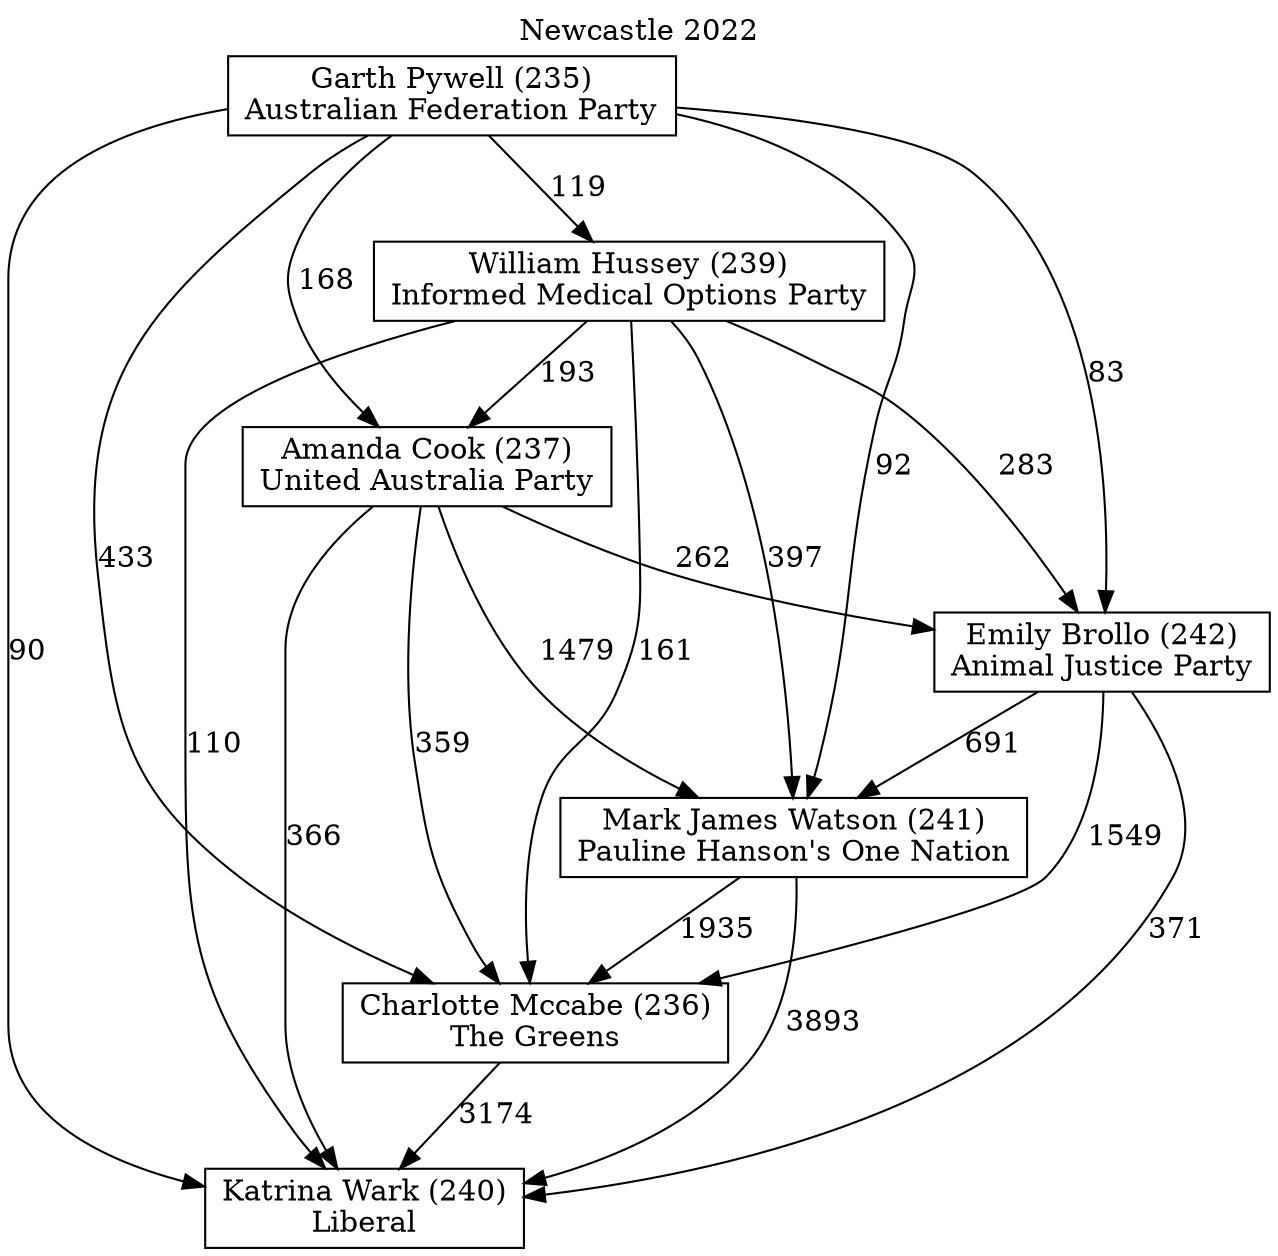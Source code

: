 // House preference flow
digraph "Katrina Wark (240)_Newcastle_2022" {
	graph [label="Newcastle 2022" labelloc=t mclimit=10]
	node [shape=box]
	"Katrina Wark (240)" [label="Katrina Wark (240)
Liberal"]
	"Charlotte Mccabe (236)" [label="Charlotte Mccabe (236)
The Greens"]
	"Mark James Watson (241)" [label="Mark James Watson (241)
Pauline Hanson's One Nation"]
	"Emily Brollo (242)" [label="Emily Brollo (242)
Animal Justice Party"]
	"Amanda Cook (237)" [label="Amanda Cook (237)
United Australia Party"]
	"William Hussey (239)" [label="William Hussey (239)
Informed Medical Options Party"]
	"Garth Pywell (235)" [label="Garth Pywell (235)
Australian Federation Party"]
	"Charlotte Mccabe (236)" -> "Katrina Wark (240)" [label=3174]
	"Mark James Watson (241)" -> "Charlotte Mccabe (236)" [label=1935]
	"Emily Brollo (242)" -> "Mark James Watson (241)" [label=691]
	"Amanda Cook (237)" -> "Emily Brollo (242)" [label=262]
	"William Hussey (239)" -> "Amanda Cook (237)" [label=193]
	"Garth Pywell (235)" -> "William Hussey (239)" [label=119]
	"Mark James Watson (241)" -> "Katrina Wark (240)" [label=3893]
	"Emily Brollo (242)" -> "Katrina Wark (240)" [label=371]
	"Amanda Cook (237)" -> "Katrina Wark (240)" [label=366]
	"William Hussey (239)" -> "Katrina Wark (240)" [label=110]
	"Garth Pywell (235)" -> "Katrina Wark (240)" [label=90]
	"Garth Pywell (235)" -> "Amanda Cook (237)" [label=168]
	"William Hussey (239)" -> "Emily Brollo (242)" [label=283]
	"Garth Pywell (235)" -> "Emily Brollo (242)" [label=83]
	"Amanda Cook (237)" -> "Mark James Watson (241)" [label=1479]
	"William Hussey (239)" -> "Mark James Watson (241)" [label=397]
	"Garth Pywell (235)" -> "Mark James Watson (241)" [label=92]
	"Emily Brollo (242)" -> "Charlotte Mccabe (236)" [label=1549]
	"Amanda Cook (237)" -> "Charlotte Mccabe (236)" [label=359]
	"William Hussey (239)" -> "Charlotte Mccabe (236)" [label=161]
	"Garth Pywell (235)" -> "Charlotte Mccabe (236)" [label=433]
}
